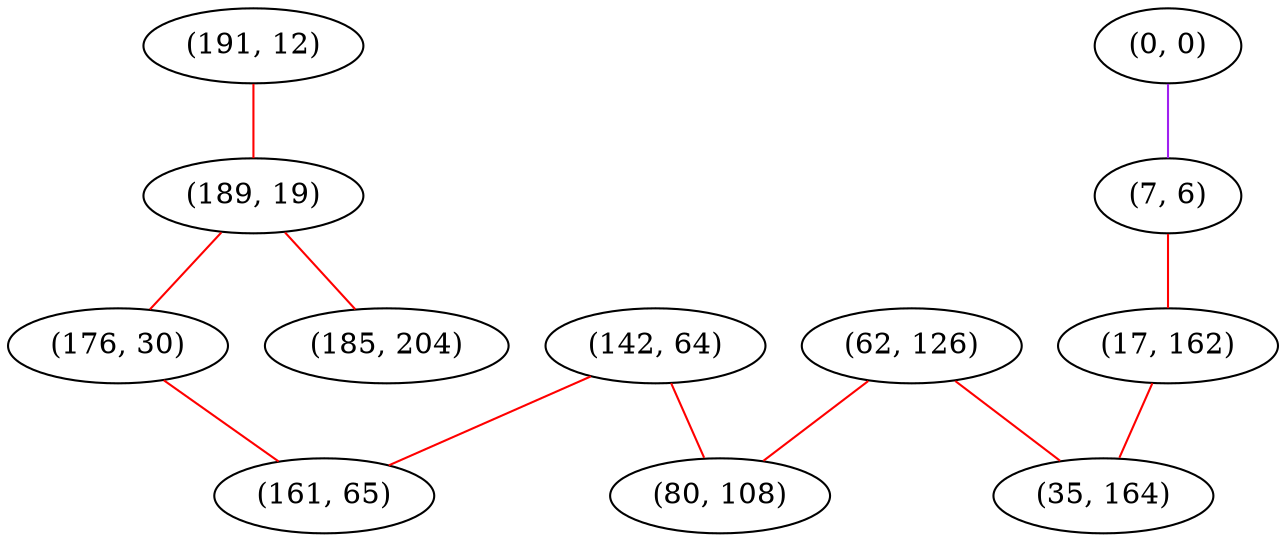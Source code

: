 graph "" {
"(191, 12)";
"(0, 0)";
"(189, 19)";
"(176, 30)";
"(7, 6)";
"(185, 204)";
"(17, 162)";
"(142, 64)";
"(62, 126)";
"(35, 164)";
"(161, 65)";
"(80, 108)";
"(191, 12)" -- "(189, 19)"  [color=red, key=0, weight=1];
"(0, 0)" -- "(7, 6)"  [color=purple, key=0, weight=4];
"(189, 19)" -- "(176, 30)"  [color=red, key=0, weight=1];
"(189, 19)" -- "(185, 204)"  [color=red, key=0, weight=1];
"(176, 30)" -- "(161, 65)"  [color=red, key=0, weight=1];
"(7, 6)" -- "(17, 162)"  [color=red, key=0, weight=1];
"(17, 162)" -- "(35, 164)"  [color=red, key=0, weight=1];
"(142, 64)" -- "(161, 65)"  [color=red, key=0, weight=1];
"(142, 64)" -- "(80, 108)"  [color=red, key=0, weight=1];
"(62, 126)" -- "(35, 164)"  [color=red, key=0, weight=1];
"(62, 126)" -- "(80, 108)"  [color=red, key=0, weight=1];
}
